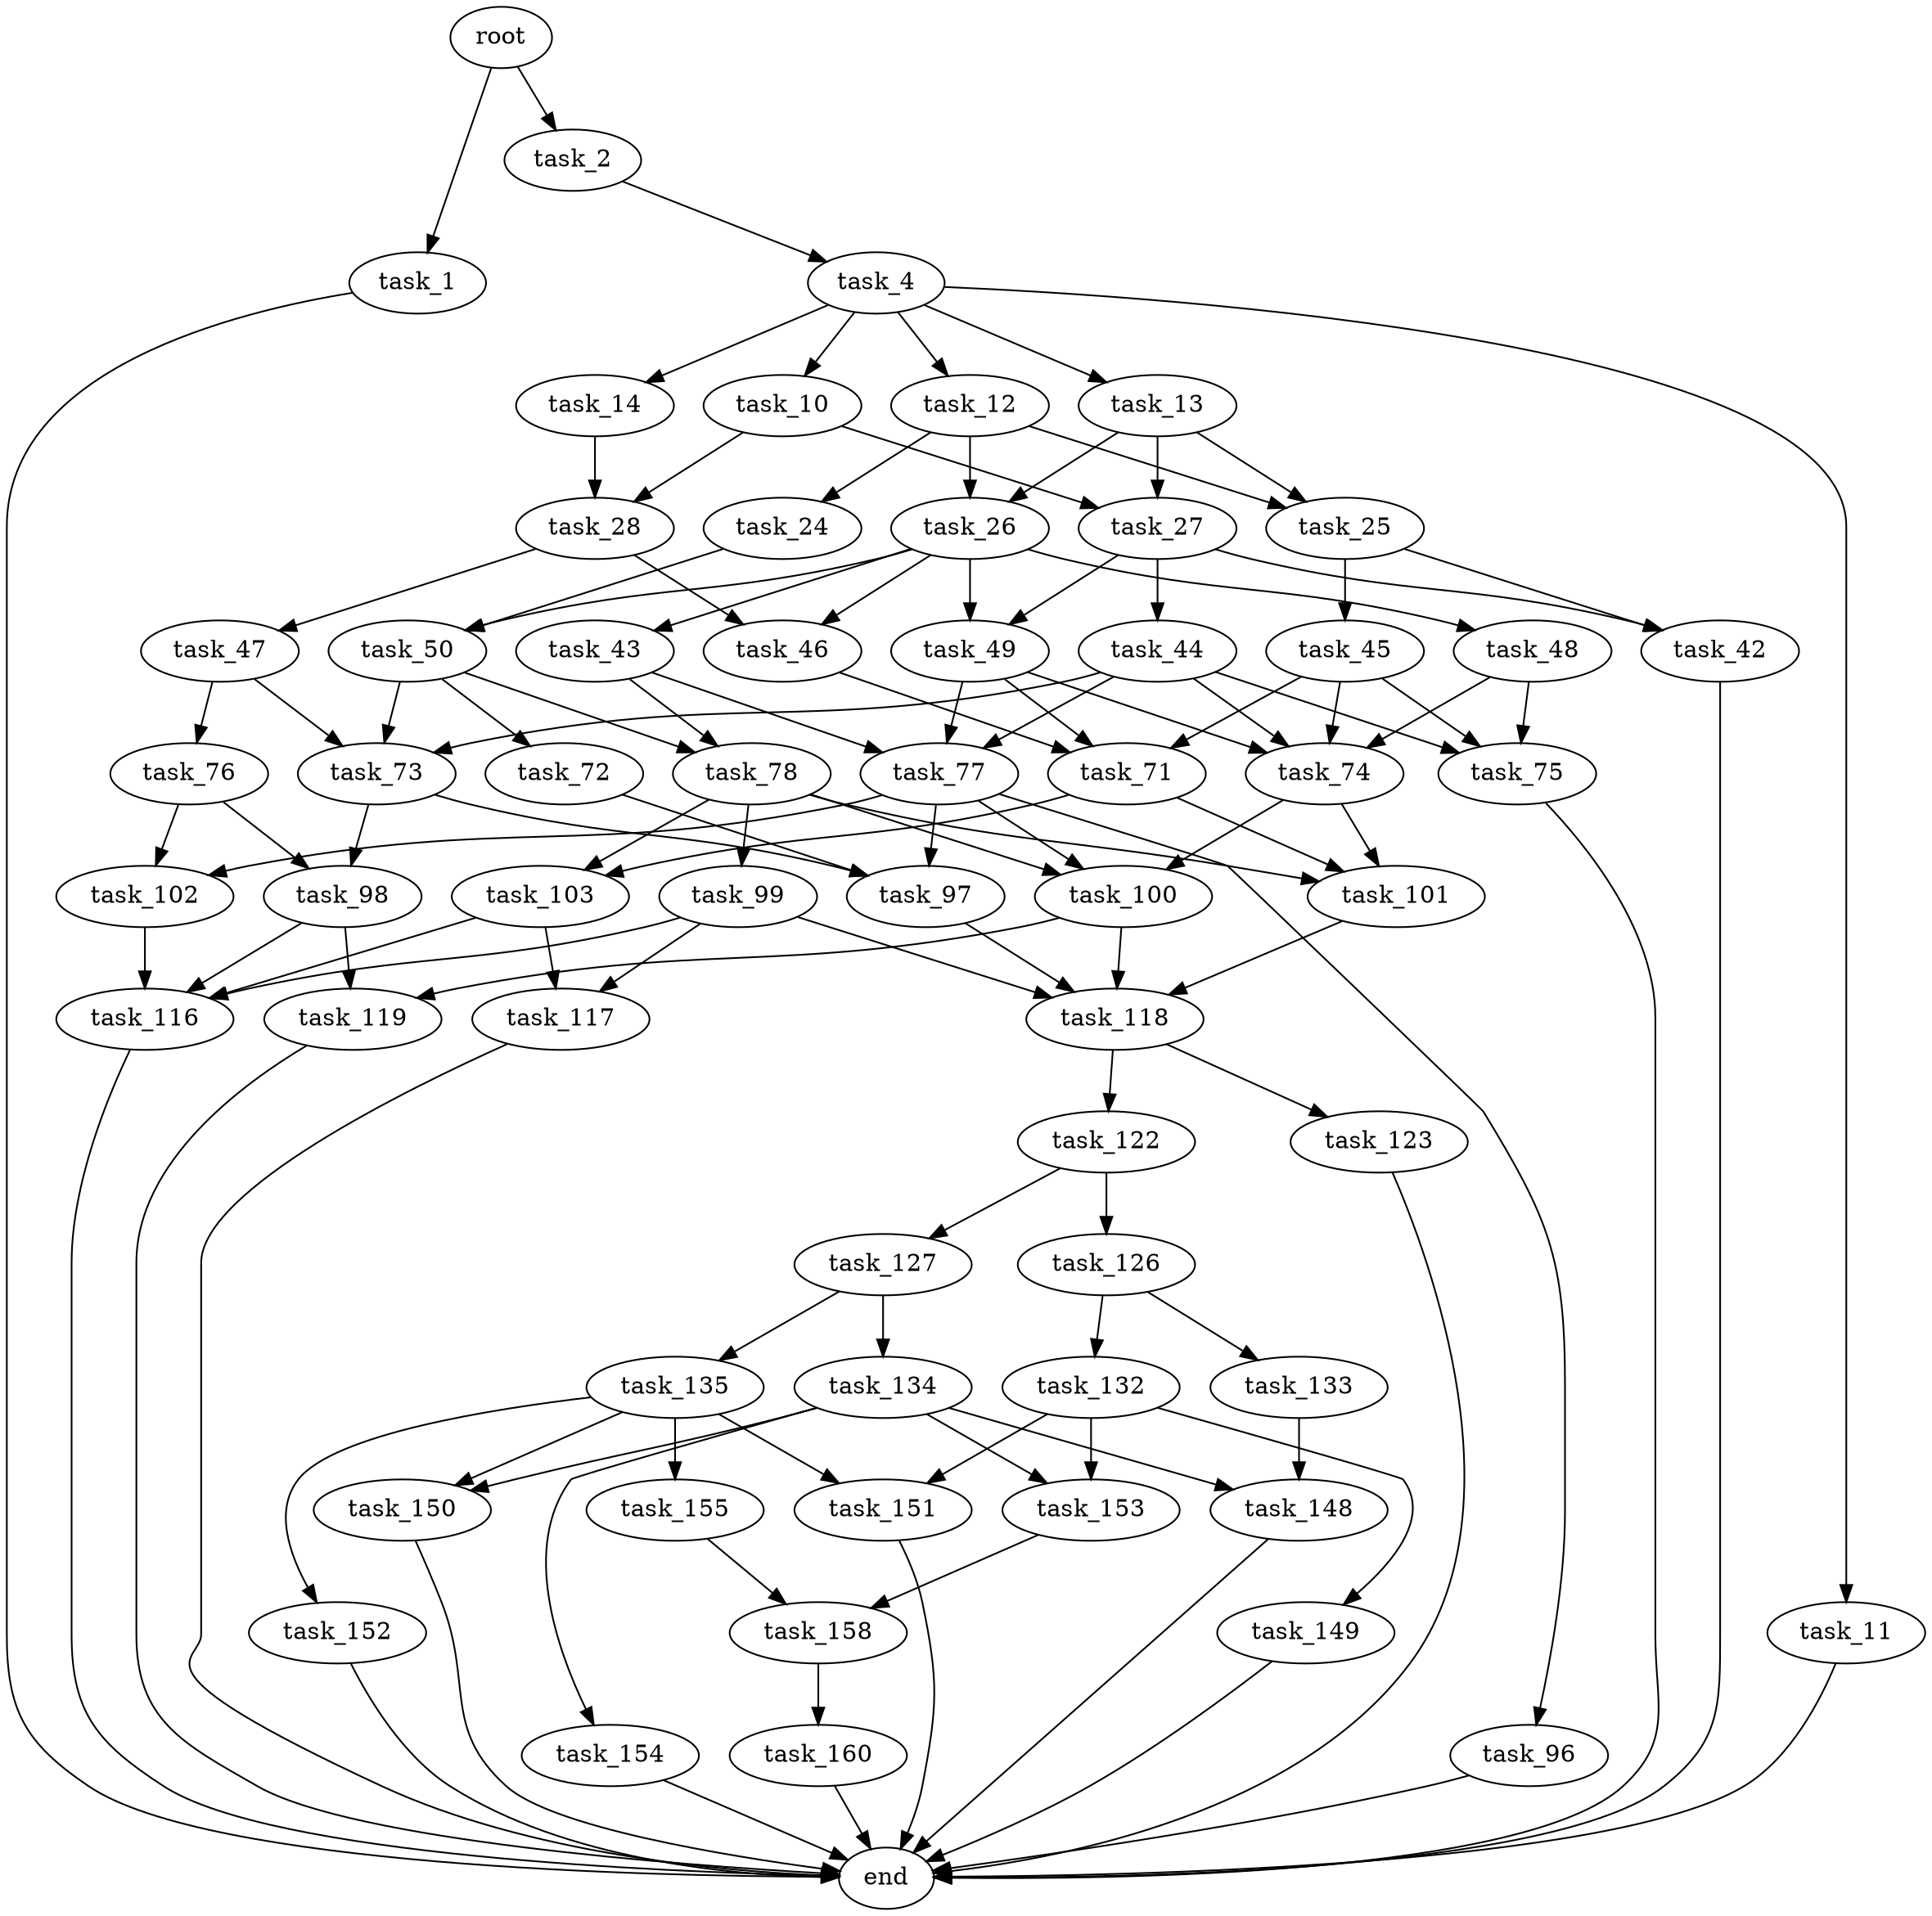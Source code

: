 digraph G {
  root [size="0.000000"];
  task_1 [size="111845403730.000000"];
  task_2 [size="15894726975.000000"];
  end [size="0.000000"];
  task_4 [size="368293445632.000000"];
  task_10 [size="11673796608.000000"];
  task_11 [size="2144727236.000000"];
  task_12 [size="68719476736.000000"];
  task_13 [size="231928233984.000000"];
  task_14 [size="8028890766.000000"];
  task_27 [size="8057898458.000000"];
  task_28 [size="557200675207.000000"];
  task_24 [size="218368043749.000000"];
  task_25 [size="8589934592.000000"];
  task_26 [size="17893761979.000000"];
  task_50 [size="1003134242905.000000"];
  task_42 [size="7768749790.000000"];
  task_45 [size="42480759846.000000"];
  task_43 [size="68719476736.000000"];
  task_46 [size="68719476736.000000"];
  task_48 [size="400248625122.000000"];
  task_49 [size="1073741824000.000000"];
  task_44 [size="15210902186.000000"];
  task_47 [size="3517453574.000000"];
  task_77 [size="231928233984.000000"];
  task_78 [size="782757789696.000000"];
  task_73 [size="1782355678.000000"];
  task_74 [size="351541100718.000000"];
  task_75 [size="150407989720.000000"];
  task_71 [size="625754376.000000"];
  task_76 [size="710756774950.000000"];
  task_72 [size="326782179619.000000"];
  task_101 [size="134217728000.000000"];
  task_103 [size="368293445632.000000"];
  task_97 [size="8873873957.000000"];
  task_98 [size="368293445632.000000"];
  task_100 [size="64245919609.000000"];
  task_102 [size="231928233984.000000"];
  task_96 [size="6353815352.000000"];
  task_99 [size="953171900830.000000"];
  task_118 [size="7819323106.000000"];
  task_116 [size="1979790440.000000"];
  task_119 [size="44026140797.000000"];
  task_117 [size="4355383694.000000"];
  task_122 [size="11178995594.000000"];
  task_123 [size="5002309656.000000"];
  task_126 [size="843531106007.000000"];
  task_127 [size="74220848796.000000"];
  task_132 [size="30870786314.000000"];
  task_133 [size="782757789696.000000"];
  task_134 [size="549755813888.000000"];
  task_135 [size="153970500625.000000"];
  task_149 [size="30371631112.000000"];
  task_151 [size="3011114352.000000"];
  task_153 [size="6215812283.000000"];
  task_148 [size="525226613340.000000"];
  task_150 [size="8390710014.000000"];
  task_154 [size="31204144636.000000"];
  task_152 [size="8574448341.000000"];
  task_155 [size="8589934592.000000"];
  task_158 [size="549755813888.000000"];
  task_160 [size="28991029248.000000"];

  root -> task_1 [size="1.000000"];
  root -> task_2 [size="1.000000"];
  task_1 -> end [size="1.000000"];
  task_2 -> task_4 [size="838860800.000000"];
  task_4 -> task_10 [size="411041792.000000"];
  task_4 -> task_11 [size="411041792.000000"];
  task_4 -> task_12 [size="411041792.000000"];
  task_4 -> task_13 [size="411041792.000000"];
  task_4 -> task_14 [size="411041792.000000"];
  task_10 -> task_27 [size="679477248.000000"];
  task_10 -> task_28 [size="679477248.000000"];
  task_11 -> end [size="1.000000"];
  task_12 -> task_24 [size="134217728.000000"];
  task_12 -> task_25 [size="134217728.000000"];
  task_12 -> task_26 [size="134217728.000000"];
  task_13 -> task_25 [size="301989888.000000"];
  task_13 -> task_26 [size="301989888.000000"];
  task_13 -> task_27 [size="301989888.000000"];
  task_14 -> task_28 [size="134217728.000000"];
  task_27 -> task_42 [size="134217728.000000"];
  task_27 -> task_44 [size="134217728.000000"];
  task_27 -> task_49 [size="134217728.000000"];
  task_28 -> task_46 [size="838860800.000000"];
  task_28 -> task_47 [size="838860800.000000"];
  task_24 -> task_50 [size="301989888.000000"];
  task_25 -> task_42 [size="33554432.000000"];
  task_25 -> task_45 [size="33554432.000000"];
  task_26 -> task_43 [size="679477248.000000"];
  task_26 -> task_46 [size="679477248.000000"];
  task_26 -> task_48 [size="679477248.000000"];
  task_26 -> task_49 [size="679477248.000000"];
  task_26 -> task_50 [size="679477248.000000"];
  task_50 -> task_72 [size="838860800.000000"];
  task_50 -> task_73 [size="838860800.000000"];
  task_50 -> task_78 [size="838860800.000000"];
  task_42 -> end [size="1.000000"];
  task_45 -> task_71 [size="33554432.000000"];
  task_45 -> task_74 [size="33554432.000000"];
  task_45 -> task_75 [size="33554432.000000"];
  task_43 -> task_77 [size="134217728.000000"];
  task_43 -> task_78 [size="134217728.000000"];
  task_46 -> task_71 [size="134217728.000000"];
  task_48 -> task_74 [size="301989888.000000"];
  task_48 -> task_75 [size="301989888.000000"];
  task_49 -> task_71 [size="838860800.000000"];
  task_49 -> task_74 [size="838860800.000000"];
  task_49 -> task_77 [size="838860800.000000"];
  task_44 -> task_73 [size="411041792.000000"];
  task_44 -> task_74 [size="411041792.000000"];
  task_44 -> task_75 [size="411041792.000000"];
  task_44 -> task_77 [size="411041792.000000"];
  task_47 -> task_73 [size="134217728.000000"];
  task_47 -> task_76 [size="134217728.000000"];
  task_77 -> task_96 [size="301989888.000000"];
  task_77 -> task_97 [size="301989888.000000"];
  task_77 -> task_100 [size="301989888.000000"];
  task_77 -> task_102 [size="301989888.000000"];
  task_78 -> task_99 [size="679477248.000000"];
  task_78 -> task_100 [size="679477248.000000"];
  task_78 -> task_101 [size="679477248.000000"];
  task_78 -> task_103 [size="679477248.000000"];
  task_73 -> task_97 [size="134217728.000000"];
  task_73 -> task_98 [size="134217728.000000"];
  task_74 -> task_100 [size="301989888.000000"];
  task_74 -> task_101 [size="301989888.000000"];
  task_75 -> end [size="1.000000"];
  task_71 -> task_101 [size="33554432.000000"];
  task_71 -> task_103 [size="33554432.000000"];
  task_76 -> task_98 [size="679477248.000000"];
  task_76 -> task_102 [size="679477248.000000"];
  task_72 -> task_97 [size="301989888.000000"];
  task_101 -> task_118 [size="209715200.000000"];
  task_103 -> task_116 [size="411041792.000000"];
  task_103 -> task_117 [size="411041792.000000"];
  task_97 -> task_118 [size="33554432.000000"];
  task_98 -> task_116 [size="411041792.000000"];
  task_98 -> task_119 [size="411041792.000000"];
  task_100 -> task_118 [size="75497472.000000"];
  task_100 -> task_119 [size="75497472.000000"];
  task_102 -> task_116 [size="301989888.000000"];
  task_96 -> end [size="1.000000"];
  task_99 -> task_116 [size="679477248.000000"];
  task_99 -> task_117 [size="679477248.000000"];
  task_99 -> task_118 [size="679477248.000000"];
  task_118 -> task_122 [size="209715200.000000"];
  task_118 -> task_123 [size="209715200.000000"];
  task_116 -> end [size="1.000000"];
  task_119 -> end [size="1.000000"];
  task_117 -> end [size="1.000000"];
  task_122 -> task_126 [size="536870912.000000"];
  task_122 -> task_127 [size="536870912.000000"];
  task_123 -> end [size="1.000000"];
  task_126 -> task_132 [size="838860800.000000"];
  task_126 -> task_133 [size="838860800.000000"];
  task_127 -> task_134 [size="134217728.000000"];
  task_127 -> task_135 [size="134217728.000000"];
  task_132 -> task_149 [size="536870912.000000"];
  task_132 -> task_151 [size="536870912.000000"];
  task_132 -> task_153 [size="536870912.000000"];
  task_133 -> task_148 [size="679477248.000000"];
  task_134 -> task_148 [size="536870912.000000"];
  task_134 -> task_150 [size="536870912.000000"];
  task_134 -> task_153 [size="536870912.000000"];
  task_134 -> task_154 [size="536870912.000000"];
  task_135 -> task_150 [size="301989888.000000"];
  task_135 -> task_151 [size="301989888.000000"];
  task_135 -> task_152 [size="301989888.000000"];
  task_135 -> task_155 [size="301989888.000000"];
  task_149 -> end [size="1.000000"];
  task_151 -> end [size="1.000000"];
  task_153 -> task_158 [size="301989888.000000"];
  task_148 -> end [size="1.000000"];
  task_150 -> end [size="1.000000"];
  task_154 -> end [size="1.000000"];
  task_152 -> end [size="1.000000"];
  task_155 -> task_158 [size="33554432.000000"];
  task_158 -> task_160 [size="536870912.000000"];
  task_160 -> end [size="1.000000"];
}
